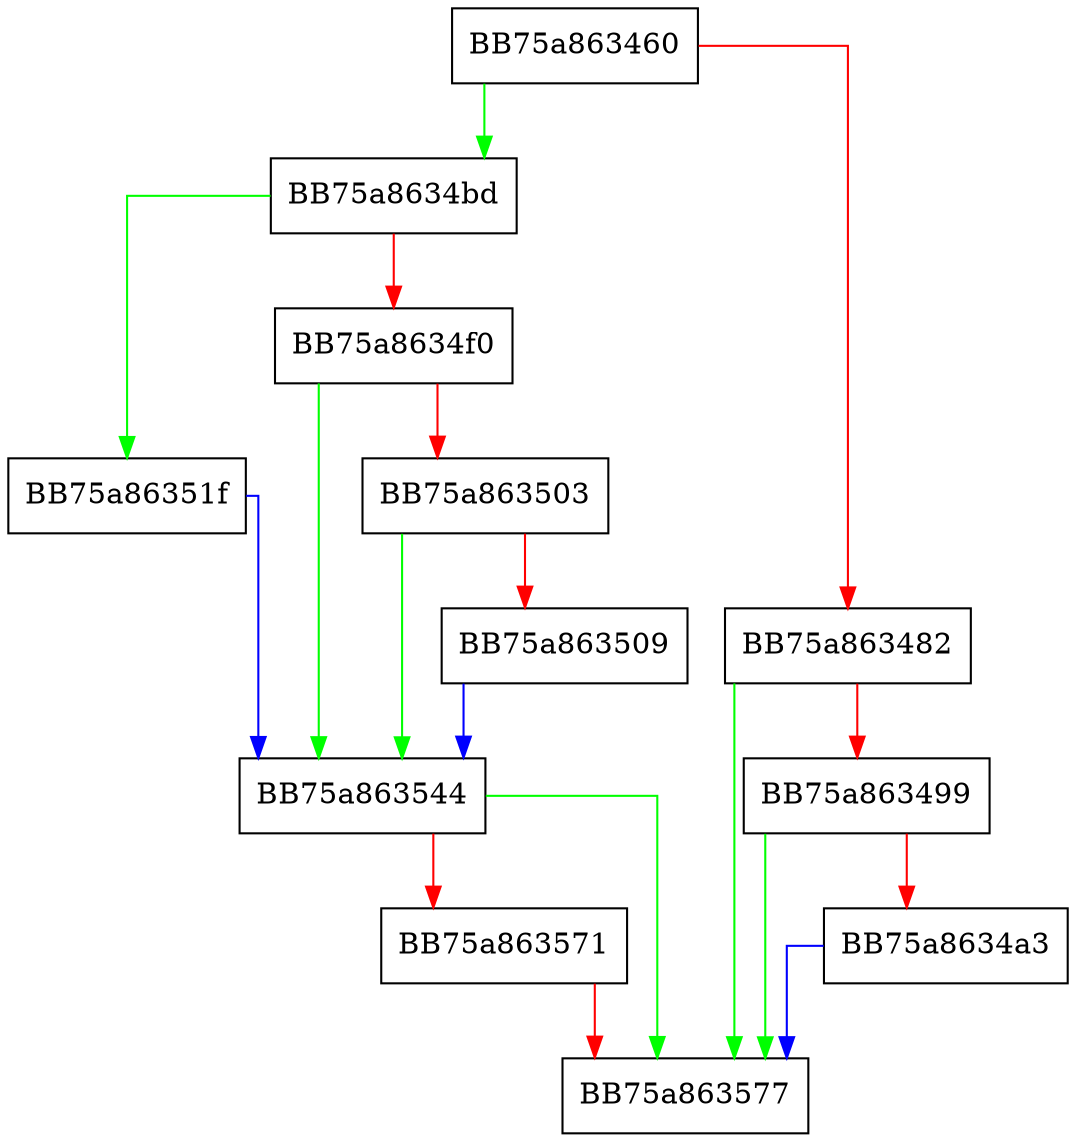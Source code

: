 digraph ProcessSetThreadEvent {
  node [shape="box"];
  graph [splines=ortho];
  BB75a863460 -> BB75a8634bd [color="green"];
  BB75a863460 -> BB75a863482 [color="red"];
  BB75a863482 -> BB75a863577 [color="green"];
  BB75a863482 -> BB75a863499 [color="red"];
  BB75a863499 -> BB75a863577 [color="green"];
  BB75a863499 -> BB75a8634a3 [color="red"];
  BB75a8634a3 -> BB75a863577 [color="blue"];
  BB75a8634bd -> BB75a86351f [color="green"];
  BB75a8634bd -> BB75a8634f0 [color="red"];
  BB75a8634f0 -> BB75a863544 [color="green"];
  BB75a8634f0 -> BB75a863503 [color="red"];
  BB75a863503 -> BB75a863544 [color="green"];
  BB75a863503 -> BB75a863509 [color="red"];
  BB75a863509 -> BB75a863544 [color="blue"];
  BB75a86351f -> BB75a863544 [color="blue"];
  BB75a863544 -> BB75a863577 [color="green"];
  BB75a863544 -> BB75a863571 [color="red"];
  BB75a863571 -> BB75a863577 [color="red"];
}